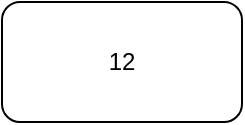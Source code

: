 <mxfile version="21.1.2" type="github">
  <diagram name="第 1 页" id="PV1CcdMewTWnu5TyCM47">
    <mxGraphModel dx="1434" dy="764" grid="1" gridSize="10" guides="1" tooltips="1" connect="1" arrows="1" fold="1" page="1" pageScale="1" pageWidth="827" pageHeight="1169" math="0" shadow="0">
      <root>
        <mxCell id="0" />
        <mxCell id="1" parent="0" />
        <mxCell id="voZYCNrtHgyowKkXjYhL-1" value="12" style="rounded=1;whiteSpace=wrap;html=1;" vertex="1" parent="1">
          <mxGeometry x="300" y="200" width="120" height="60" as="geometry" />
        </mxCell>
      </root>
    </mxGraphModel>
  </diagram>
</mxfile>
